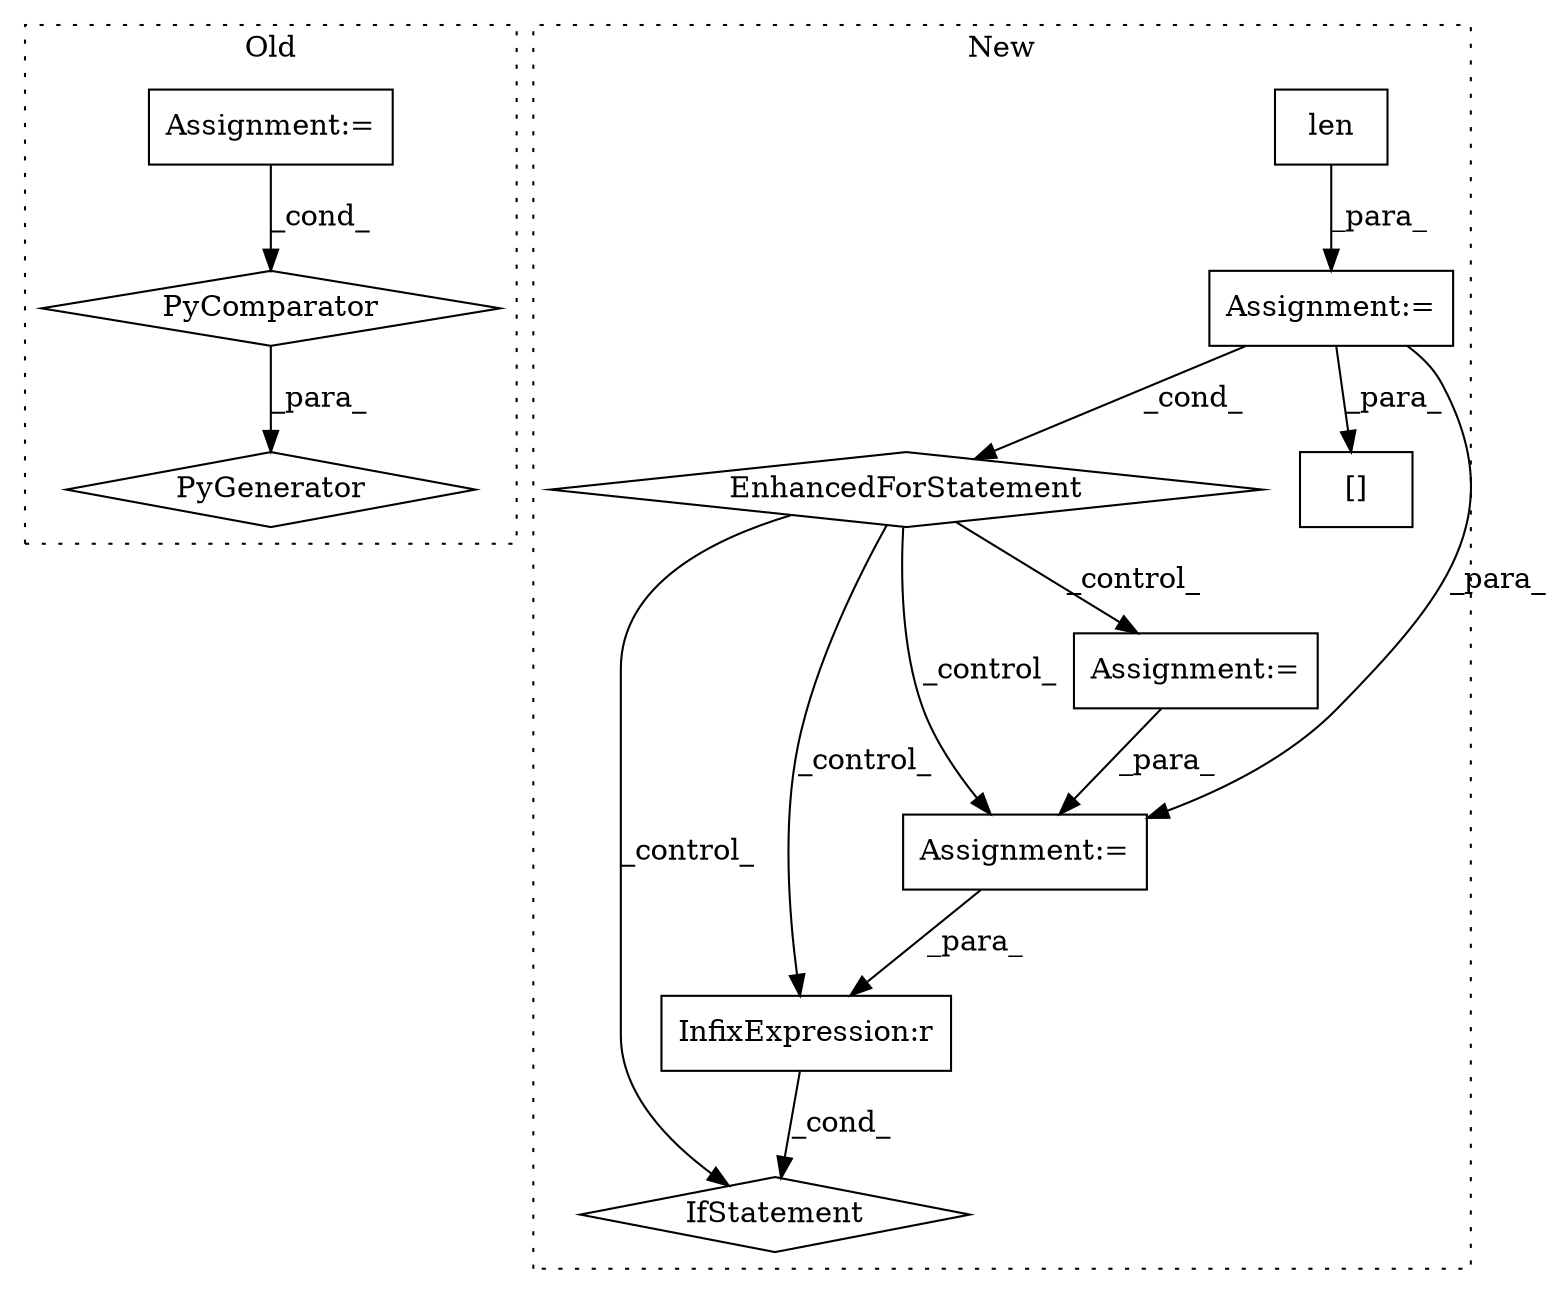 digraph G {
subgraph cluster0 {
1 [label="PyGenerator" a="107" s="1297" l="110" shape="diamond"];
3 [label="Assignment:=" a="7" s="1377" l="24" shape="box"];
4 [label="PyComparator" a="113" s="1377" l="24" shape="diamond"];
label = "Old";
style="dotted";
}
subgraph cluster1 {
2 [label="len" a="32" s="361,369" l="4,1" shape="box"];
5 [label="Assignment:=" a="7" s="287,371" l="53,2" shape="box"];
6 [label="Assignment:=" a="7" s="494" l="2" shape="box"];
7 [label="EnhancedForStatement" a="70" s="287,371" l="53,2" shape="diamond"];
8 [label="[]" a="2" s="586,596" l="7,1" shape="box"];
9 [label="IfStatement" a="25" s="642,663" l="4,2" shape="diamond"];
10 [label="InfixExpression:r" a="27" s="651" l="3" shape="box"];
11 [label="Assignment:=" a="7" s="584" l="2" shape="box"];
label = "New";
style="dotted";
}
2 -> 5 [label="_para_"];
3 -> 4 [label="_cond_"];
4 -> 1 [label="_para_"];
5 -> 7 [label="_cond_"];
5 -> 8 [label="_para_"];
5 -> 11 [label="_para_"];
6 -> 11 [label="_para_"];
7 -> 11 [label="_control_"];
7 -> 10 [label="_control_"];
7 -> 6 [label="_control_"];
7 -> 9 [label="_control_"];
10 -> 9 [label="_cond_"];
11 -> 10 [label="_para_"];
}